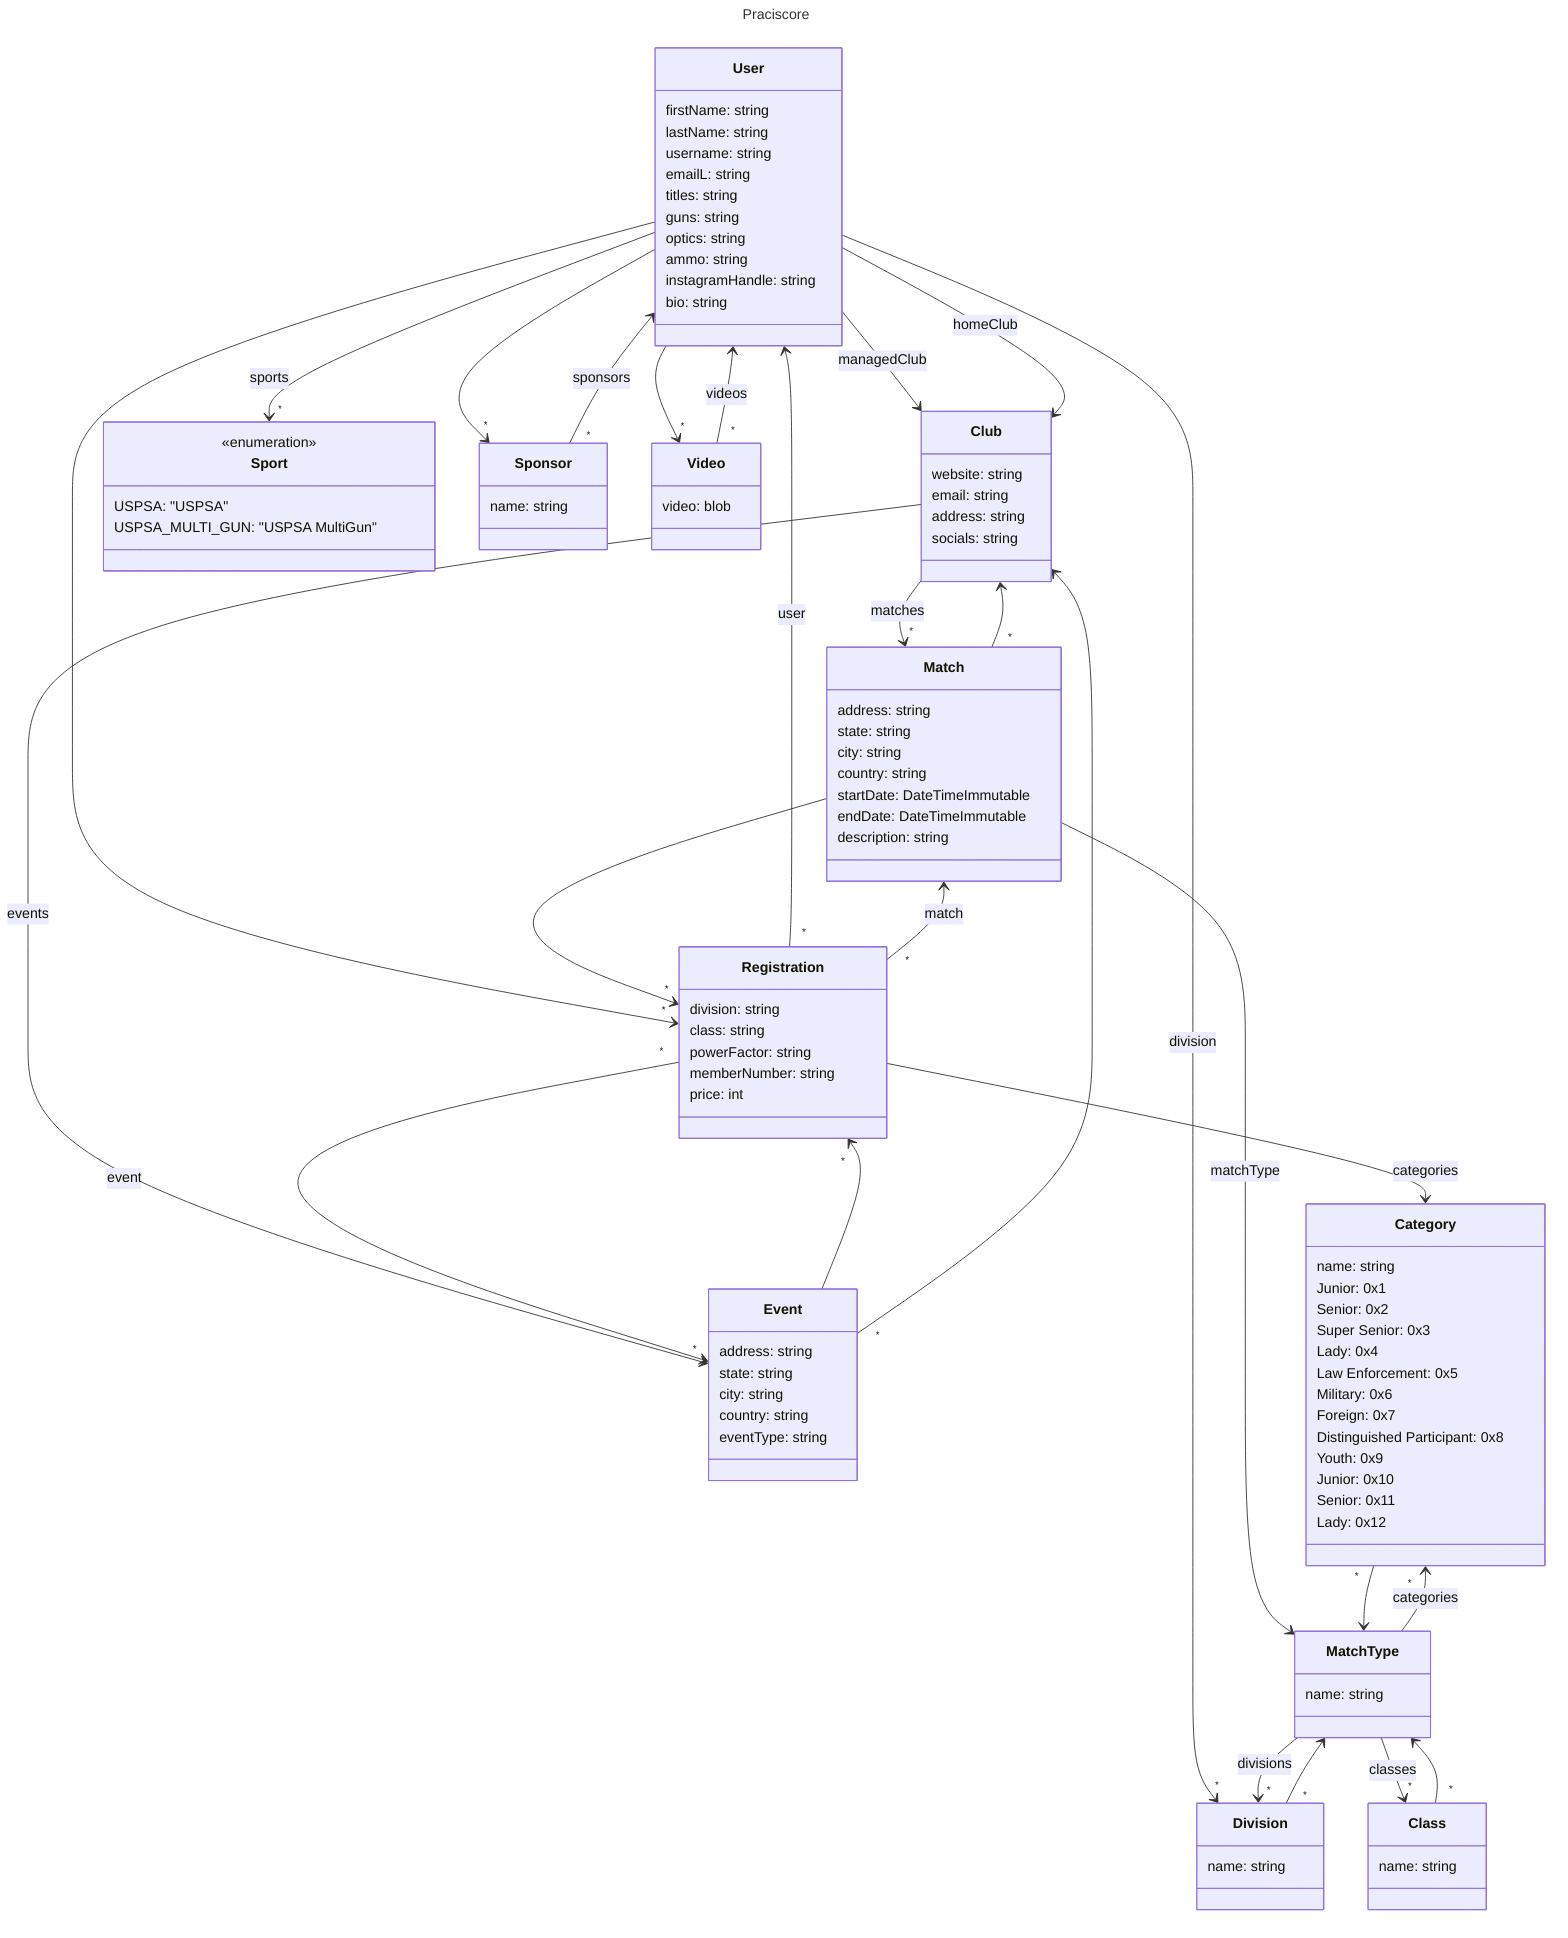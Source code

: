 ---
title: Praciscore
---
classDiagram
    User --> Club: managedClub
    User --> Club: homeClub
    User --> "*" Sport: sports
    User --> "*" Division: division
    User --> "*" Sponsor
    User --> "*" Video
    User --> "*" Registration
    class User {
        firstName: string
        lastName: string
        username: string
        emailL: string
        titles: string
        guns: string
        optics: string
        ammo: string
        instagramHandle: string
        bio: string
    }
    Club --> "*" Match: matches
    Club --> "*" Event: events
    class Club {
        website: string
        email: string
        address: string
        socials: string
    }
    Match --> "*" Registration
    Match --> MatchType: matchType
    Match "*" --> Club
    class Match {
        address: string
        state: string
        city: string
        country: string
        startDate: DateTimeImmutable
        endDate: DateTimeImmutable
        description: string
    }
    Registration "*" --> User: user
    Registration "*" --> Event: event
    Registration "*" --> Match: match
    Registration --> Category: categories
    class Registration {
        division: string
        class: string
        powerFactor: string
        memberNumber: string
        price: int
    }

    Event --> "*" Registration
    Event "*" --> Club
    class Event {
        address: string
        state: string
        city: string
        country: string
        eventType: string
    }

    MatchType --> "*" Division: divisions
    MatchType --> "*" Class: classes
    MatchType --> "*" Category: categories
    class MatchType {
        name: string
    }
    Division "*" --> MatchType
    class Division {
        name: string
    }
    Class "*" --> MatchType
    class Class {
        name: string
    }
    Category "*" --> MatchType
    class Category {
        name: string
    }


    Sponsor "*" --> User: sponsors
    class Sponsor {
        name: string
    }

    class Sport {
        <<enumeration>>
        USPSA: "USPSA"
        USPSA_MULTI_GUN: "USPSA MultiGun"
    }

    class Category {
        Junior: 0x1
        Senior: 0x2
        Super Senior: 0x3
        Lady: 0x4
        Law Enforcement: 0x5
        Military: 0x6
        Foreign: 0x7
        Distinguished Participant: 0x8
        Youth: 0x9
        Junior: 0x10
        Senior: 0x11
        Lady: 0x12
    }

    Video "*" --> User: videos
    class Video {
        video: blob
    }